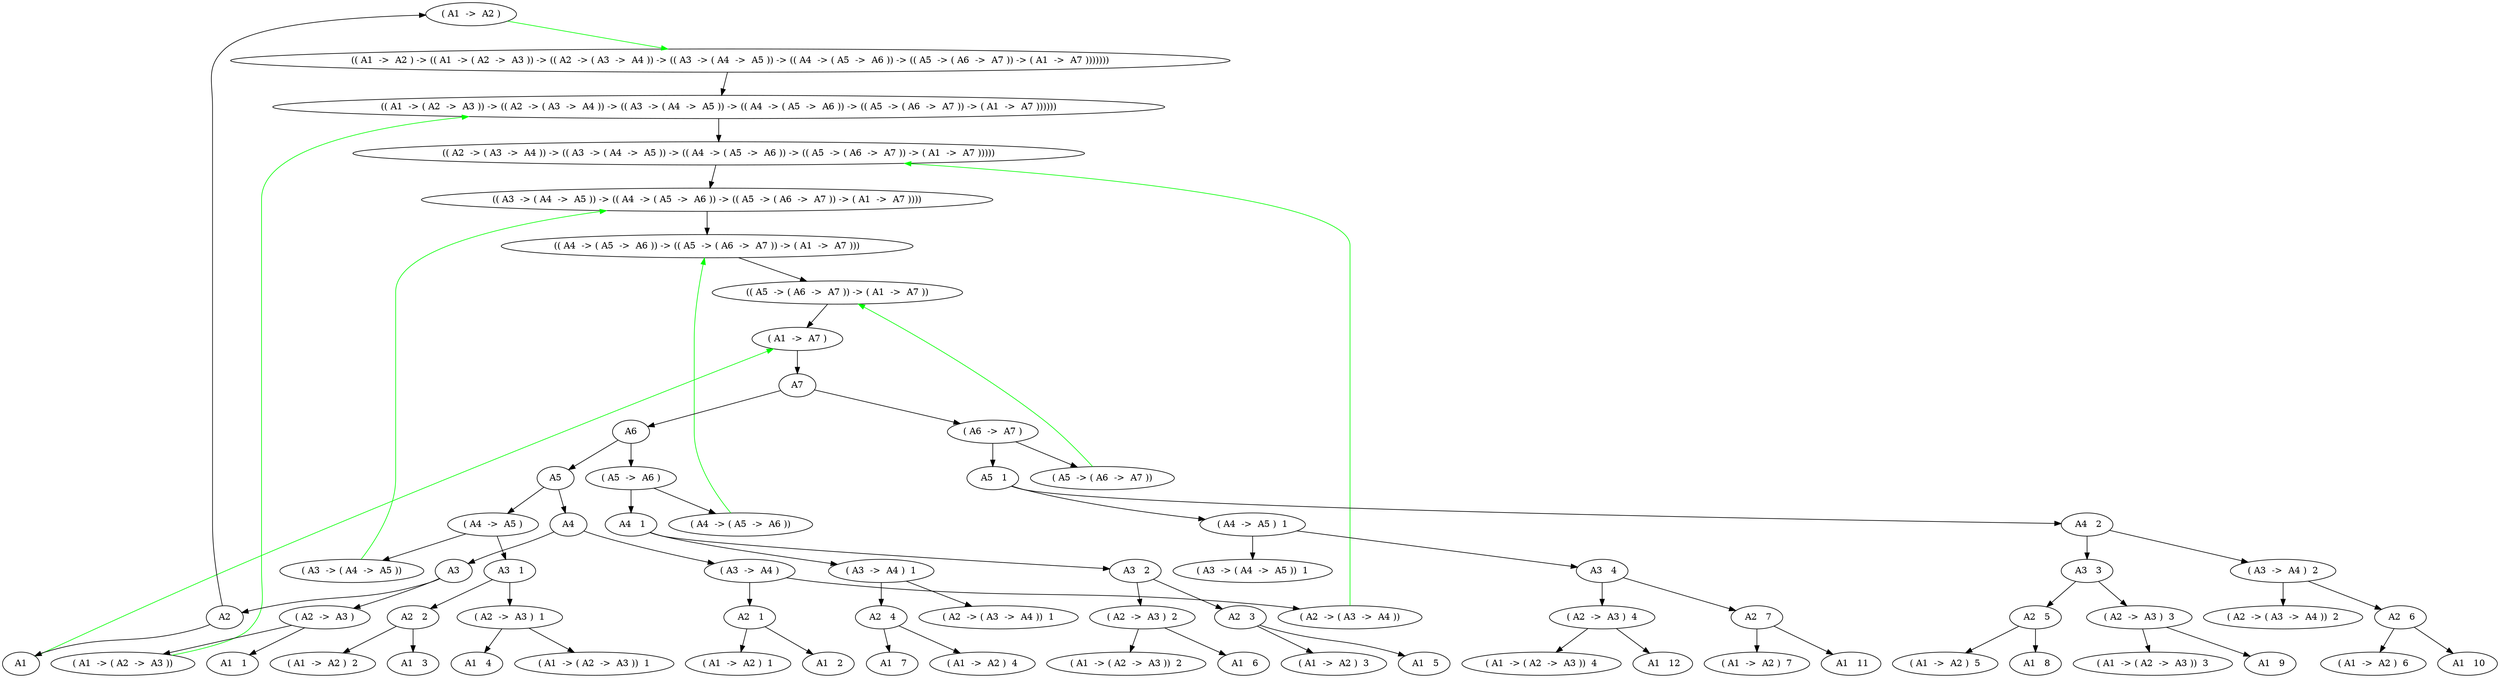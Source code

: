 digraph prooftreeDot {
"( A1  ->  A2 )" -> "(( A1  ->  A2 ) -> (( A1  -> ( A2  ->  A3 )) -> (( A2  -> ( A3  ->  A4 )) -> (( A3  -> ( A4  ->  A5 )) -> (( A4  -> ( A5  ->  A6 )) -> (( A5  -> ( A6  ->  A7 )) -> ( A1  ->  A7 )))))))" [color=green];
"(( A1  ->  A2 ) -> (( A1  -> ( A2  ->  A3 )) -> (( A2  -> ( A3  ->  A4 )) -> (( A3  -> ( A4  ->  A5 )) -> (( A4  -> ( A5  ->  A6 )) -> (( A5  -> ( A6  ->  A7 )) -> ( A1  ->  A7 )))))))" -> "(( A1  -> ( A2  ->  A3 )) -> (( A2  -> ( A3  ->  A4 )) -> (( A3  -> ( A4  ->  A5 )) -> (( A4  -> ( A5  ->  A6 )) -> (( A5  -> ( A6  ->  A7 )) -> ( A1  ->  A7 ))))))";
"( A1  -> ( A2  ->  A3 ))" -> "(( A1  -> ( A2  ->  A3 )) -> (( A2  -> ( A3  ->  A4 )) -> (( A3  -> ( A4  ->  A5 )) -> (( A4  -> ( A5  ->  A6 )) -> (( A5  -> ( A6  ->  A7 )) -> ( A1  ->  A7 ))))))" [color=green];
"(( A1  -> ( A2  ->  A3 )) -> (( A2  -> ( A3  ->  A4 )) -> (( A3  -> ( A4  ->  A5 )) -> (( A4  -> ( A5  ->  A6 )) -> (( A5  -> ( A6  ->  A7 )) -> ( A1  ->  A7 ))))))" -> "(( A2  -> ( A3  ->  A4 )) -> (( A3  -> ( A4  ->  A5 )) -> (( A4  -> ( A5  ->  A6 )) -> (( A5  -> ( A6  ->  A7 )) -> ( A1  ->  A7 )))))";
"( A2  -> ( A3  ->  A4 ))" -> "(( A2  -> ( A3  ->  A4 )) -> (( A3  -> ( A4  ->  A5 )) -> (( A4  -> ( A5  ->  A6 )) -> (( A5  -> ( A6  ->  A7 )) -> ( A1  ->  A7 )))))" [color=green];
"(( A2  -> ( A3  ->  A4 )) -> (( A3  -> ( A4  ->  A5 )) -> (( A4  -> ( A5  ->  A6 )) -> (( A5  -> ( A6  ->  A7 )) -> ( A1  ->  A7 )))))" -> "(( A3  -> ( A4  ->  A5 )) -> (( A4  -> ( A5  ->  A6 )) -> (( A5  -> ( A6  ->  A7 )) -> ( A1  ->  A7 ))))";
"( A3  -> ( A4  ->  A5 ))" -> "(( A3  -> ( A4  ->  A5 )) -> (( A4  -> ( A5  ->  A6 )) -> (( A5  -> ( A6  ->  A7 )) -> ( A1  ->  A7 ))))" [color=green];
"(( A3  -> ( A4  ->  A5 )) -> (( A4  -> ( A5  ->  A6 )) -> (( A5  -> ( A6  ->  A7 )) -> ( A1  ->  A7 ))))" -> "(( A4  -> ( A5  ->  A6 )) -> (( A5  -> ( A6  ->  A7 )) -> ( A1  ->  A7 )))";
"( A4  -> ( A5  ->  A6 ))" -> "(( A4  -> ( A5  ->  A6 )) -> (( A5  -> ( A6  ->  A7 )) -> ( A1  ->  A7 )))" [color=green];
"(( A4  -> ( A5  ->  A6 )) -> (( A5  -> ( A6  ->  A7 )) -> ( A1  ->  A7 )))" -> "(( A5  -> ( A6  ->  A7 )) -> ( A1  ->  A7 ))";
"( A5  -> ( A6  ->  A7 ))" -> "(( A5  -> ( A6  ->  A7 )) -> ( A1  ->  A7 ))" [color=green];
"(( A5  -> ( A6  ->  A7 )) -> ( A1  ->  A7 ))" -> "( A1  ->  A7 )";
" A1 " -> "( A1  ->  A7 )" [color=green];
"( A1  ->  A7 )" -> " A7 ";
" A7 " -> " A6 ";
" A7 " -> "( A6  ->  A7 )";
" A6 " -> " A5 ";
" A6 " -> "( A5  ->  A6 )";
" A5 " -> " A4 ";
" A5 " -> "( A4  ->  A5 )";
" A4 " -> " A3 ";
" A4 " -> "( A3  ->  A4 )";
" A3 " -> " A2 ";
" A3 " -> "( A2  ->  A3 )";
" A2 " -> " A1 ";
" A2 " -> "( A1  ->  A2 )";
"( A2  ->  A3 )" -> " A1   1";
"( A2  ->  A3 )" -> "( A1  -> ( A2  ->  A3 ))";
"( A3  ->  A4 )" -> " A2   1";
"( A3  ->  A4 )" -> "( A2  -> ( A3  ->  A4 ))";
" A2   1" -> " A1   2";
" A2   1" -> "( A1  ->  A2 )  1";
"( A4  ->  A5 )" -> " A3   1";
"( A4  ->  A5 )" -> "( A3  -> ( A4  ->  A5 ))";
" A3   1" -> " A2   2";
" A3   1" -> "( A2  ->  A3 )  1";
" A2   2" -> " A1   3";
" A2   2" -> "( A1  ->  A2 )  2";
"( A2  ->  A3 )  1" -> " A1   4";
"( A2  ->  A3 )  1" -> "( A1  -> ( A2  ->  A3 ))  1";
"( A5  ->  A6 )" -> " A4   1";
"( A5  ->  A6 )" -> "( A4  -> ( A5  ->  A6 ))";
" A4   1" -> " A3   2";
" A4   1" -> "( A3  ->  A4 )  1";
" A3   2" -> " A2   3";
" A3   2" -> "( A2  ->  A3 )  2";
" A2   3" -> " A1   5";
" A2   3" -> "( A1  ->  A2 )  3";
"( A2  ->  A3 )  2" -> " A1   6";
"( A2  ->  A3 )  2" -> "( A1  -> ( A2  ->  A3 ))  2";
"( A3  ->  A4 )  1" -> " A2   4";
"( A3  ->  A4 )  1" -> "( A2  -> ( A3  ->  A4 ))  1";
" A2   4" -> " A1   7";
" A2   4" -> "( A1  ->  A2 )  4";
"( A6  ->  A7 )" -> " A5   1";
"( A6  ->  A7 )" -> "( A5  -> ( A6  ->  A7 ))";
" A5   1" -> " A4   2";
" A5   1" -> "( A4  ->  A5 )  1";
" A4   2" -> " A3   3";
" A4   2" -> "( A3  ->  A4 )  2";
" A3   3" -> " A2   5";
" A3   3" -> "( A2  ->  A3 )  3";
" A2   5" -> " A1   8";
" A2   5" -> "( A1  ->  A2 )  5";
"( A2  ->  A3 )  3" -> " A1   9";
"( A2  ->  A3 )  3" -> "( A1  -> ( A2  ->  A3 ))  3";
"( A3  ->  A4 )  2" -> " A2   6";
"( A3  ->  A4 )  2" -> "( A2  -> ( A3  ->  A4 ))  2";
" A2   6" -> " A1   10";
" A2   6" -> "( A1  ->  A2 )  6";
"( A4  ->  A5 )  1" -> " A3   4";
"( A4  ->  A5 )  1" -> "( A3  -> ( A4  ->  A5 ))  1";
" A3   4" -> " A2   7";
" A3   4" -> "( A2  ->  A3 )  4";
" A2   7" -> " A1   11";
" A2   7" -> "( A1  ->  A2 )  7";
"( A2  ->  A3 )  4" -> " A1   12";
"( A2  ->  A3 )  4" -> "( A1  -> ( A2  ->  A3 ))  4";
}
